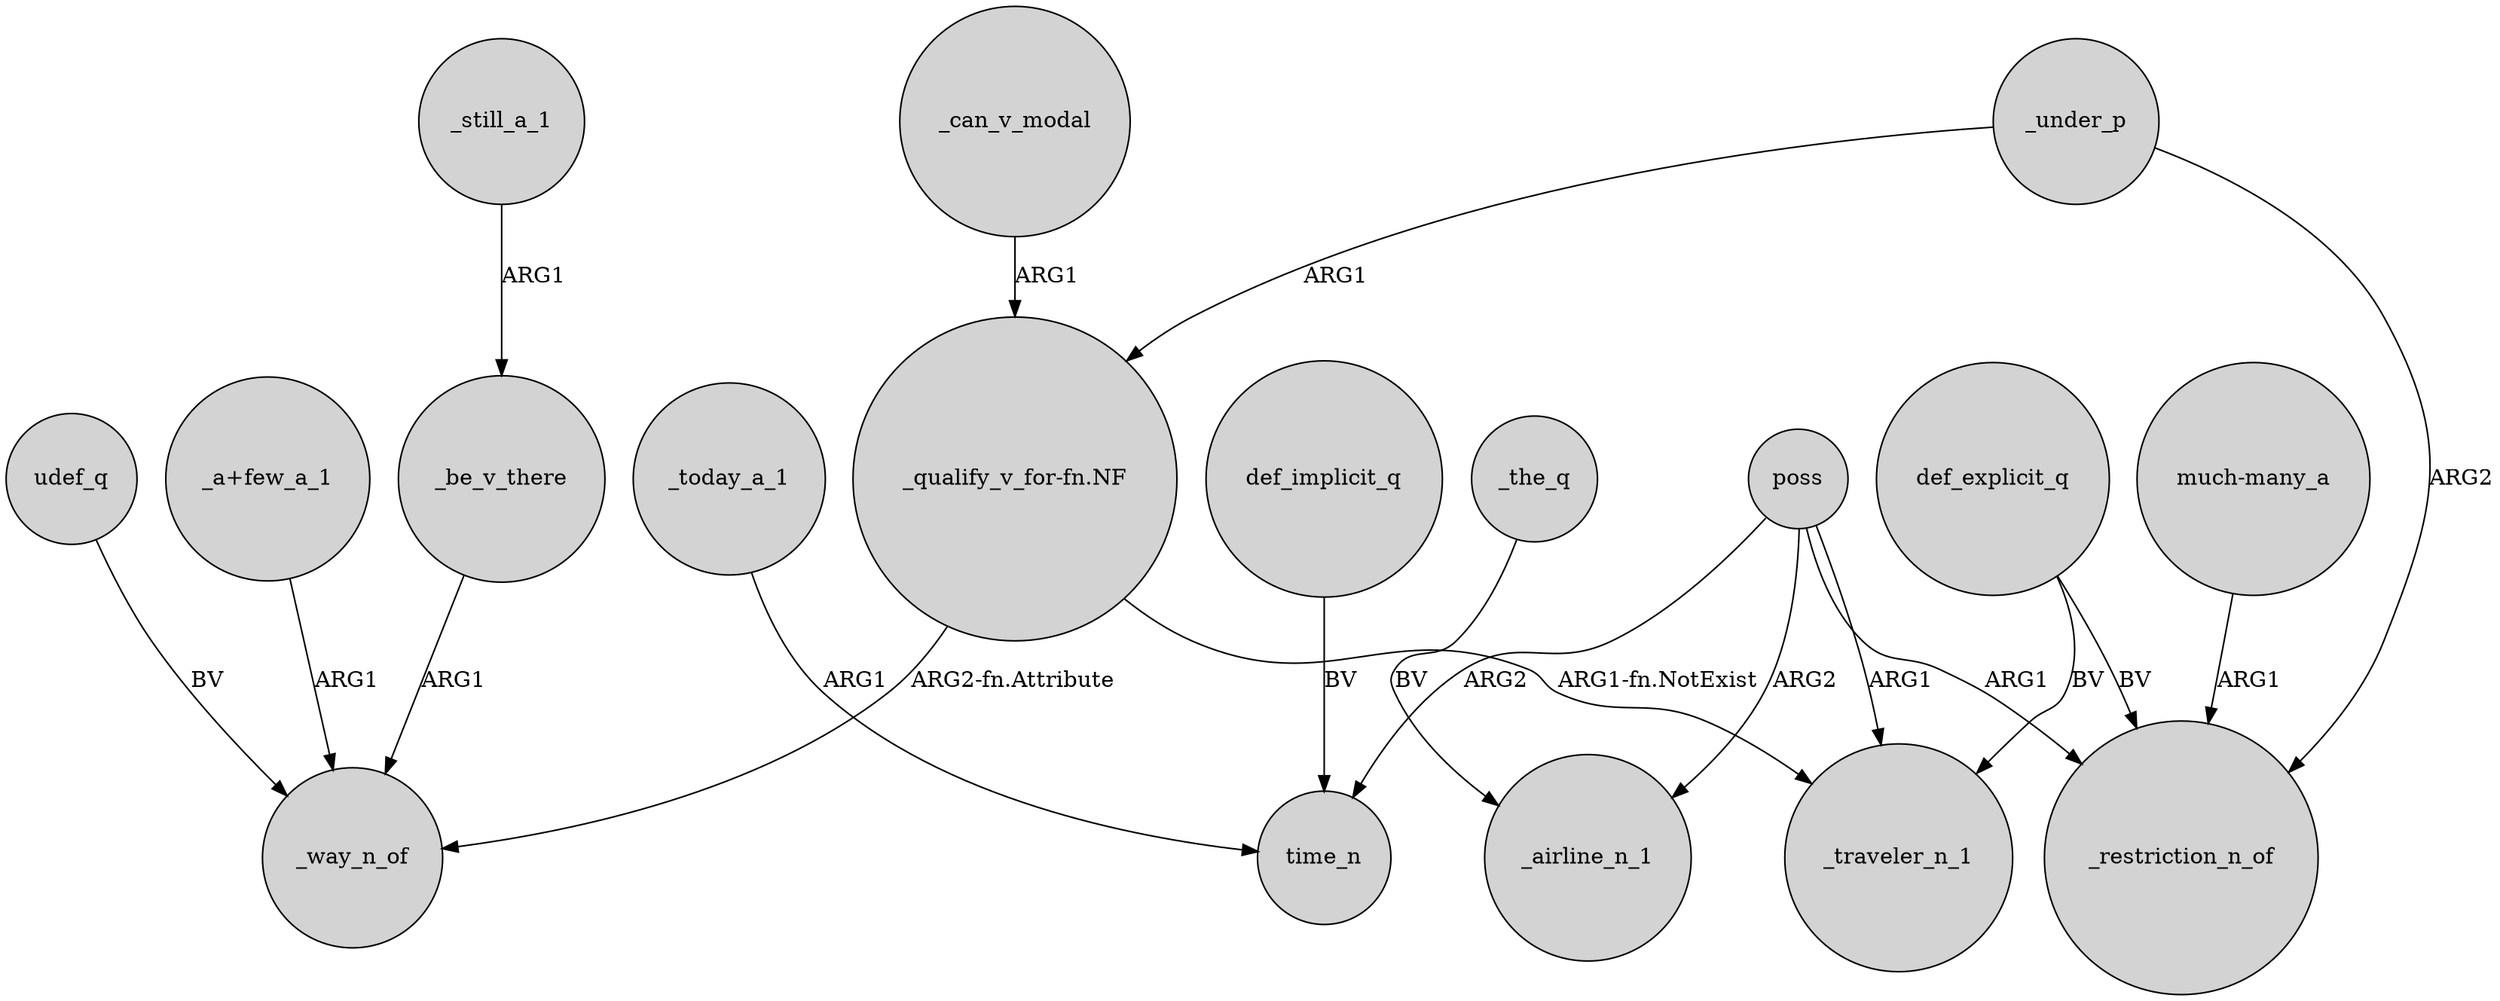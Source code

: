 digraph {
	node [shape=circle style=filled]
	_still_a_1 -> _be_v_there [label=ARG1]
	_today_a_1 -> time_n [label=ARG1]
	udef_q -> _way_n_of [label=BV]
	_be_v_there -> _way_n_of [label=ARG1]
	"_qualify_v_for-fn.NF" -> _way_n_of [label="ARG2-fn.Attribute"]
	poss -> time_n [label=ARG2]
	poss -> _traveler_n_1 [label=ARG1]
	_can_v_modal -> "_qualify_v_for-fn.NF" [label=ARG1]
	"much-many_a" -> _restriction_n_of [label=ARG1]
	def_explicit_q -> _restriction_n_of [label=BV]
	_under_p -> _restriction_n_of [label=ARG2]
	_the_q -> _airline_n_1 [label=BV]
	def_explicit_q -> _traveler_n_1 [label=BV]
	"_qualify_v_for-fn.NF" -> _traveler_n_1 [label="ARG1-fn.NotExist"]
	poss -> _restriction_n_of [label=ARG1]
	_under_p -> "_qualify_v_for-fn.NF" [label=ARG1]
	poss -> _airline_n_1 [label=ARG2]
	def_implicit_q -> time_n [label=BV]
	"_a+few_a_1" -> _way_n_of [label=ARG1]
}
